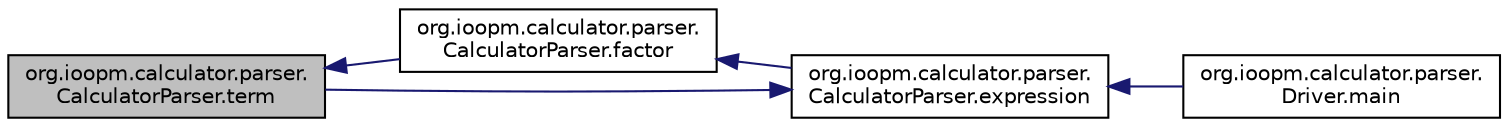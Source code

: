 digraph "org.ioopm.calculator.parser.CalculatorParser.term"
{
  edge [fontname="Helvetica",fontsize="10",labelfontname="Helvetica",labelfontsize="10"];
  node [fontname="Helvetica",fontsize="10",shape=record];
  rankdir="LR";
  Node28 [label="org.ioopm.calculator.parser.\lCalculatorParser.term",height=0.2,width=0.4,color="black", fillcolor="grey75", style="filled", fontcolor="black"];
  Node28 -> Node29 [dir="back",color="midnightblue",fontsize="10",style="solid",fontname="Helvetica"];
  Node29 [label="org.ioopm.calculator.parser.\lCalculatorParser.factor",height=0.2,width=0.4,color="black", fillcolor="white", style="filled",URL="$classorg_1_1ioopm_1_1calculator_1_1parser_1_1_calculator_parser.html#a1e799fa5d705cbe4443674ae3c5a9435"];
  Node29 -> Node30 [dir="back",color="midnightblue",fontsize="10",style="solid",fontname="Helvetica"];
  Node30 [label="org.ioopm.calculator.parser.\lCalculatorParser.expression",height=0.2,width=0.4,color="black", fillcolor="white", style="filled",URL="$classorg_1_1ioopm_1_1calculator_1_1parser_1_1_calculator_parser.html#a3ed07ce8e7f05029424e728af002e043"];
  Node30 -> Node28 [dir="back",color="midnightblue",fontsize="10",style="solid",fontname="Helvetica"];
  Node30 -> Node31 [dir="back",color="midnightblue",fontsize="10",style="solid",fontname="Helvetica"];
  Node31 [label="org.ioopm.calculator.parser.\lDriver.main",height=0.2,width=0.4,color="black", fillcolor="white", style="filled",URL="$classorg_1_1ioopm_1_1calculator_1_1parser_1_1_driver.html#ade1f5ea46fe40524c79396967bf0f8b8"];
}
